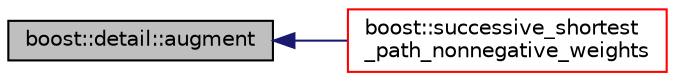 digraph "boost::detail::augment"
{
  edge [fontname="Helvetica",fontsize="10",labelfontname="Helvetica",labelfontsize="10"];
  node [fontname="Helvetica",fontsize="10",shape=record];
  rankdir="LR";
  Node1 [label="boost::detail::augment",height=0.2,width=0.4,color="black", fillcolor="grey75", style="filled", fontcolor="black"];
  Node1 -> Node2 [dir="back",color="midnightblue",fontsize="10",style="solid",fontname="Helvetica"];
  Node2 [label="boost::successive_shortest\l_path_nonnegative_weights",height=0.2,width=0.4,color="red", fillcolor="white", style="filled",URL="$namespaceboost.html#a91210cfc503412caffe8a198ab4aa82c"];
}
